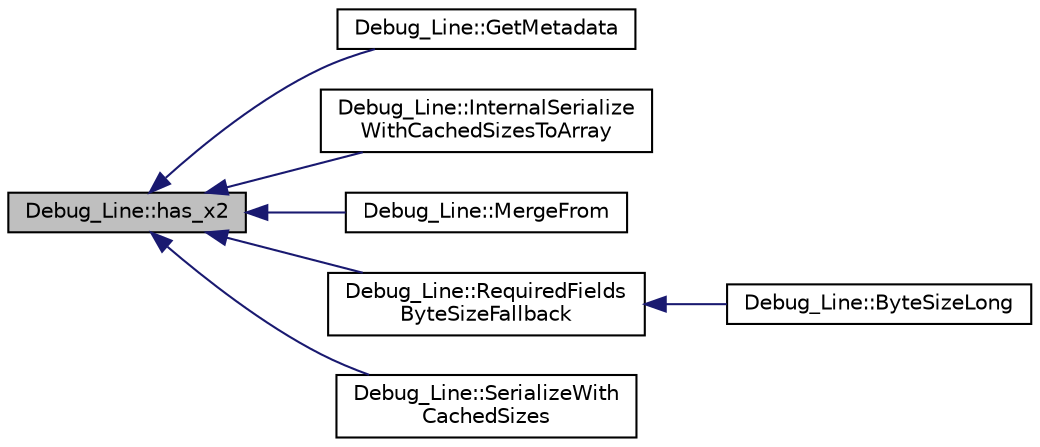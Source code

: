 digraph "Debug_Line::has_x2"
{
 // INTERACTIVE_SVG=YES
  edge [fontname="Helvetica",fontsize="10",labelfontname="Helvetica",labelfontsize="10"];
  node [fontname="Helvetica",fontsize="10",shape=record];
  rankdir="LR";
  Node1 [label="Debug_Line::has_x2",height=0.2,width=0.4,color="black", fillcolor="grey75", style="filled", fontcolor="black"];
  Node1 -> Node2 [dir="back",color="midnightblue",fontsize="10",style="solid",fontname="Helvetica"];
  Node2 [label="Debug_Line::GetMetadata",height=0.2,width=0.4,color="black", fillcolor="white", style="filled",URL="$d0/d2a/class_debug___line.html#a4db8ca60fdcc83e06e923b39d02a60ea"];
  Node1 -> Node3 [dir="back",color="midnightblue",fontsize="10",style="solid",fontname="Helvetica"];
  Node3 [label="Debug_Line::InternalSerialize\lWithCachedSizesToArray",height=0.2,width=0.4,color="black", fillcolor="white", style="filled",URL="$d0/d2a/class_debug___line.html#ac8fcf92aa124927785bc4f27179db132"];
  Node1 -> Node4 [dir="back",color="midnightblue",fontsize="10",style="solid",fontname="Helvetica"];
  Node4 [label="Debug_Line::MergeFrom",height=0.2,width=0.4,color="black", fillcolor="white", style="filled",URL="$d0/d2a/class_debug___line.html#a552ff9f517557641f3b1b85216ebc466"];
  Node1 -> Node5 [dir="back",color="midnightblue",fontsize="10",style="solid",fontname="Helvetica"];
  Node5 [label="Debug_Line::RequiredFields\lByteSizeFallback",height=0.2,width=0.4,color="black", fillcolor="white", style="filled",URL="$d0/d2a/class_debug___line.html#aebed386f9e021c912ec810503a4205d9"];
  Node5 -> Node6 [dir="back",color="midnightblue",fontsize="10",style="solid",fontname="Helvetica"];
  Node6 [label="Debug_Line::ByteSizeLong",height=0.2,width=0.4,color="black", fillcolor="white", style="filled",URL="$d0/d2a/class_debug___line.html#aca2a7011b85f140d914f62b6af6d08e5"];
  Node1 -> Node7 [dir="back",color="midnightblue",fontsize="10",style="solid",fontname="Helvetica"];
  Node7 [label="Debug_Line::SerializeWith\lCachedSizes",height=0.2,width=0.4,color="black", fillcolor="white", style="filled",URL="$d0/d2a/class_debug___line.html#a8964bd9edd2a0c5650ab322407369608"];
}
